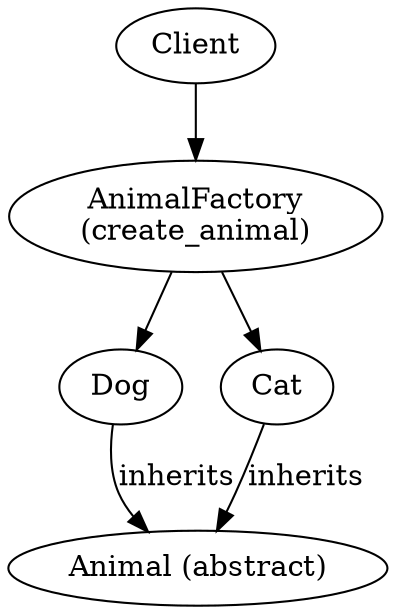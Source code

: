 digraph FactoryPattern {
	Client [label=Client]
	Factory [label="AnimalFactory
(create_animal)"]
	Animal [label="Animal (abstract)"]
	Dog [label=Dog]
	Cat [label=Cat]
	Client -> Factory
	Factory -> Dog
	Factory -> Cat
	Dog -> Animal [label=inherits]
	Cat -> Animal [label=inherits]
}

